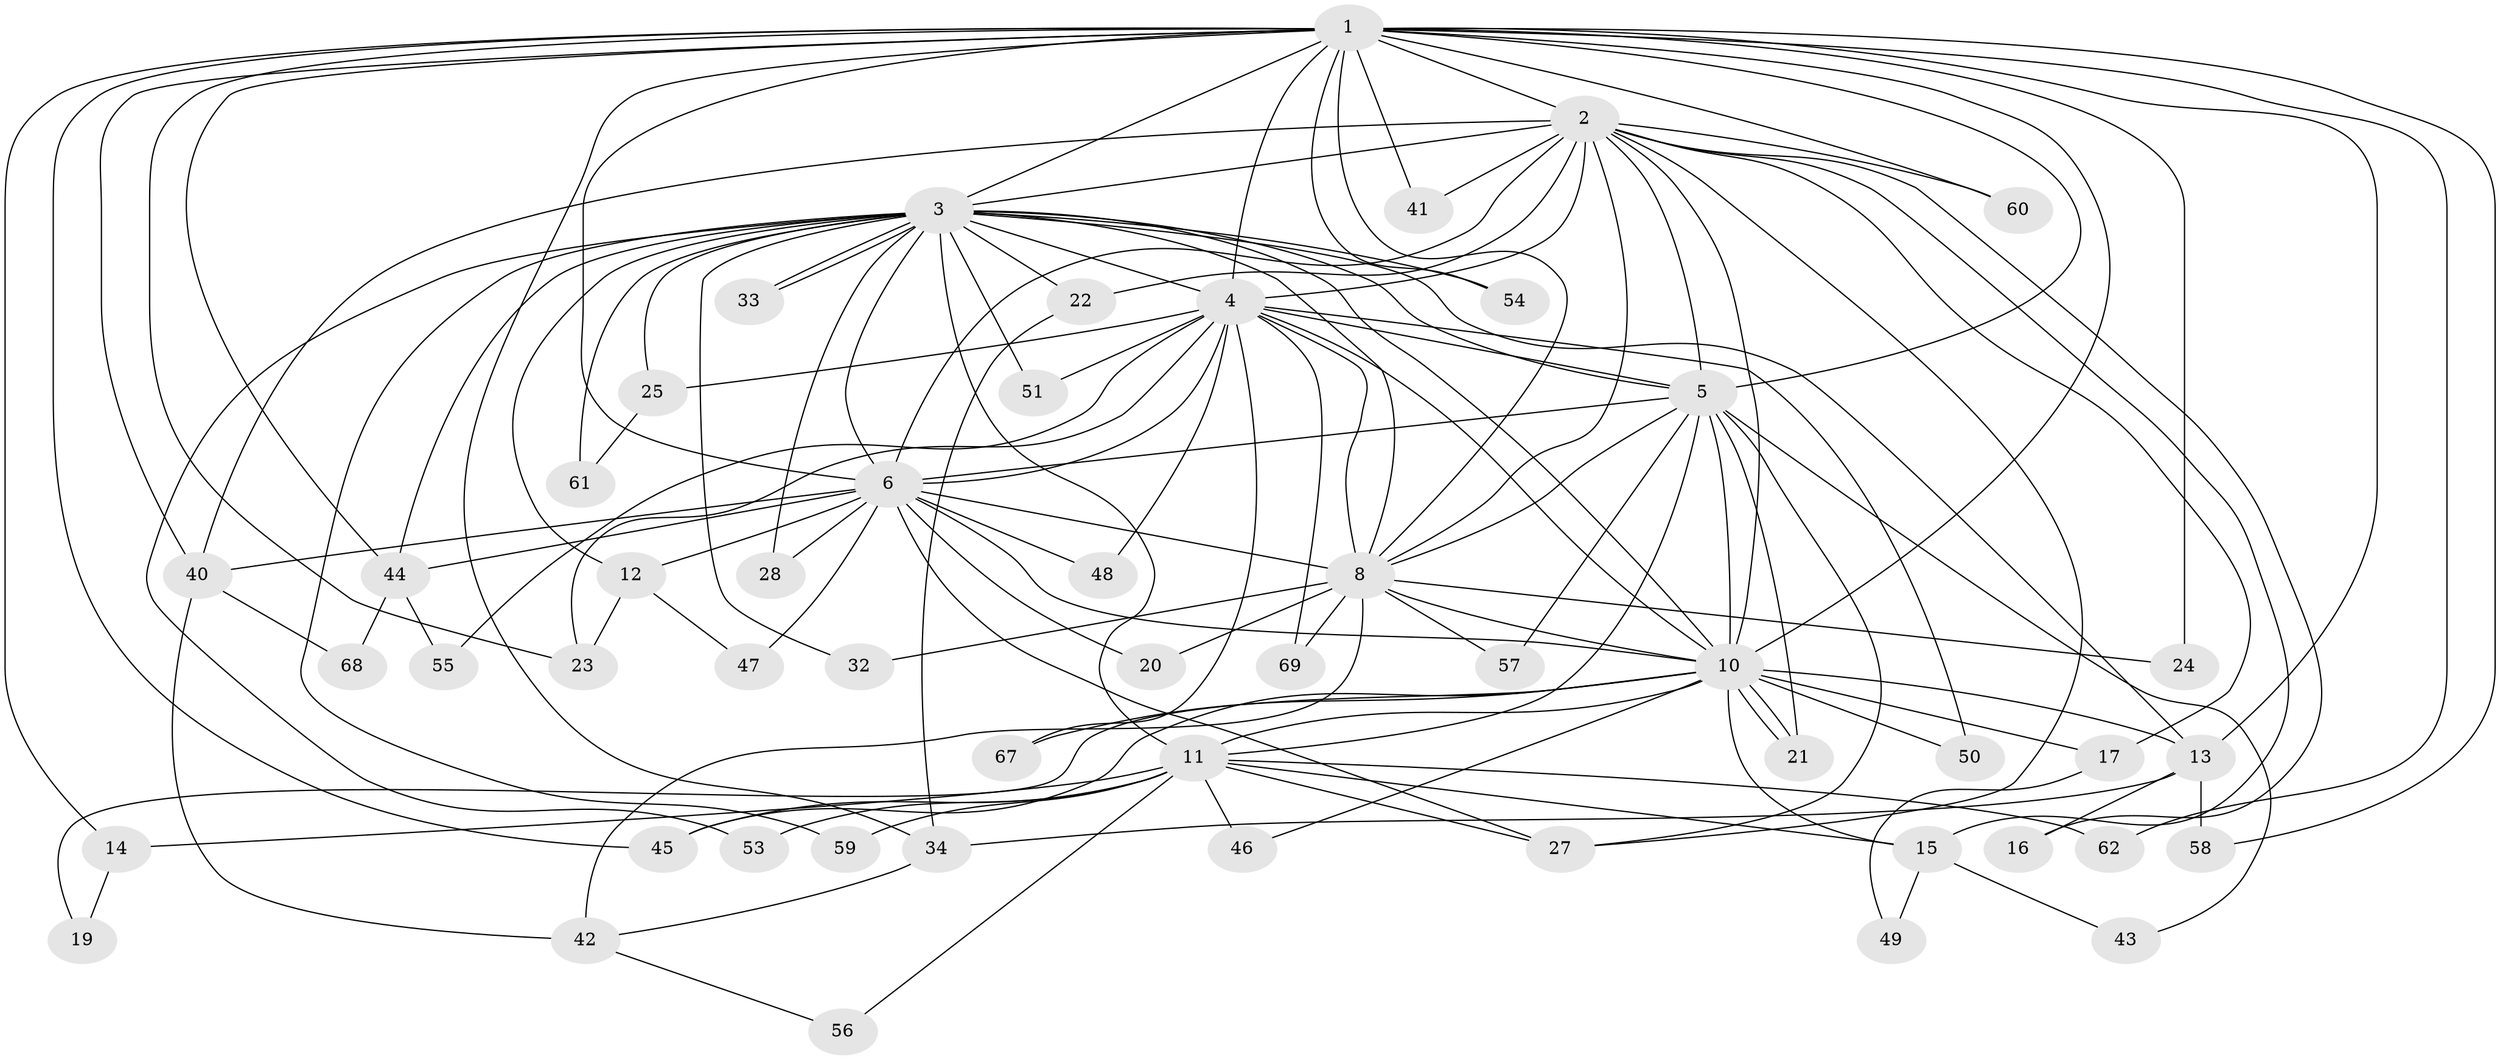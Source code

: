 // Generated by graph-tools (version 1.1) at 2025/23/03/03/25 07:23:47]
// undirected, 52 vertices, 128 edges
graph export_dot {
graph [start="1"]
  node [color=gray90,style=filled];
  1 [super="+7"];
  2 [super="+9"];
  3 [super="+63"];
  4 [super="+37"];
  5 [super="+35"];
  6 [super="+30"];
  8 [super="+26"];
  10 [super="+38"];
  11 [super="+18"];
  12 [super="+39"];
  13 [super="+36"];
  14;
  15 [super="+29"];
  16;
  17;
  19;
  20;
  21;
  22;
  23;
  24;
  25;
  27 [super="+31"];
  28;
  32;
  33;
  34 [super="+65"];
  40 [super="+66"];
  41;
  42;
  43;
  44 [super="+52"];
  45 [super="+64"];
  46;
  47;
  48;
  49;
  50;
  51;
  53;
  54;
  55;
  56;
  57;
  58;
  59;
  60;
  61;
  62;
  67;
  68;
  69;
  1 -- 2 [weight=4];
  1 -- 3 [weight=2];
  1 -- 4 [weight=3];
  1 -- 5 [weight=2];
  1 -- 6 [weight=2];
  1 -- 8 [weight=2];
  1 -- 10 [weight=2];
  1 -- 14;
  1 -- 23;
  1 -- 41;
  1 -- 54;
  1 -- 58;
  1 -- 60;
  1 -- 62;
  1 -- 34;
  1 -- 13;
  1 -- 24;
  1 -- 40;
  1 -- 44;
  1 -- 45;
  2 -- 3 [weight=2];
  2 -- 4 [weight=2];
  2 -- 5 [weight=2];
  2 -- 6 [weight=2];
  2 -- 8 [weight=2];
  2 -- 10 [weight=2];
  2 -- 16;
  2 -- 40;
  2 -- 60;
  2 -- 41;
  2 -- 15;
  2 -- 17;
  2 -- 22;
  2 -- 27;
  3 -- 4;
  3 -- 5;
  3 -- 6;
  3 -- 8;
  3 -- 10;
  3 -- 11;
  3 -- 12;
  3 -- 22;
  3 -- 25;
  3 -- 28;
  3 -- 32;
  3 -- 33;
  3 -- 33;
  3 -- 44;
  3 -- 51;
  3 -- 53;
  3 -- 54;
  3 -- 59;
  3 -- 61;
  3 -- 13;
  4 -- 5;
  4 -- 6;
  4 -- 8 [weight=2];
  4 -- 10;
  4 -- 23;
  4 -- 25;
  4 -- 50;
  4 -- 51;
  4 -- 55;
  4 -- 67;
  4 -- 69;
  4 -- 48;
  5 -- 6;
  5 -- 8;
  5 -- 10;
  5 -- 27;
  5 -- 43;
  5 -- 57;
  5 -- 11;
  5 -- 21;
  6 -- 8;
  6 -- 10 [weight=2];
  6 -- 12;
  6 -- 20;
  6 -- 28;
  6 -- 40;
  6 -- 44;
  6 -- 47;
  6 -- 48;
  6 -- 27;
  8 -- 10;
  8 -- 20;
  8 -- 24;
  8 -- 32;
  8 -- 42;
  8 -- 57;
  8 -- 69;
  10 -- 11;
  10 -- 13;
  10 -- 17;
  10 -- 19;
  10 -- 21;
  10 -- 21;
  10 -- 46;
  10 -- 50;
  10 -- 67;
  10 -- 45;
  10 -- 15;
  11 -- 14;
  11 -- 15;
  11 -- 45;
  11 -- 46;
  11 -- 53;
  11 -- 56;
  11 -- 59;
  11 -- 62;
  11 -- 27;
  12 -- 47;
  12 -- 23;
  13 -- 16;
  13 -- 34;
  13 -- 58;
  14 -- 19;
  15 -- 43;
  15 -- 49;
  17 -- 49;
  22 -- 34;
  25 -- 61;
  34 -- 42;
  40 -- 42;
  40 -- 68;
  42 -- 56;
  44 -- 55;
  44 -- 68;
}

